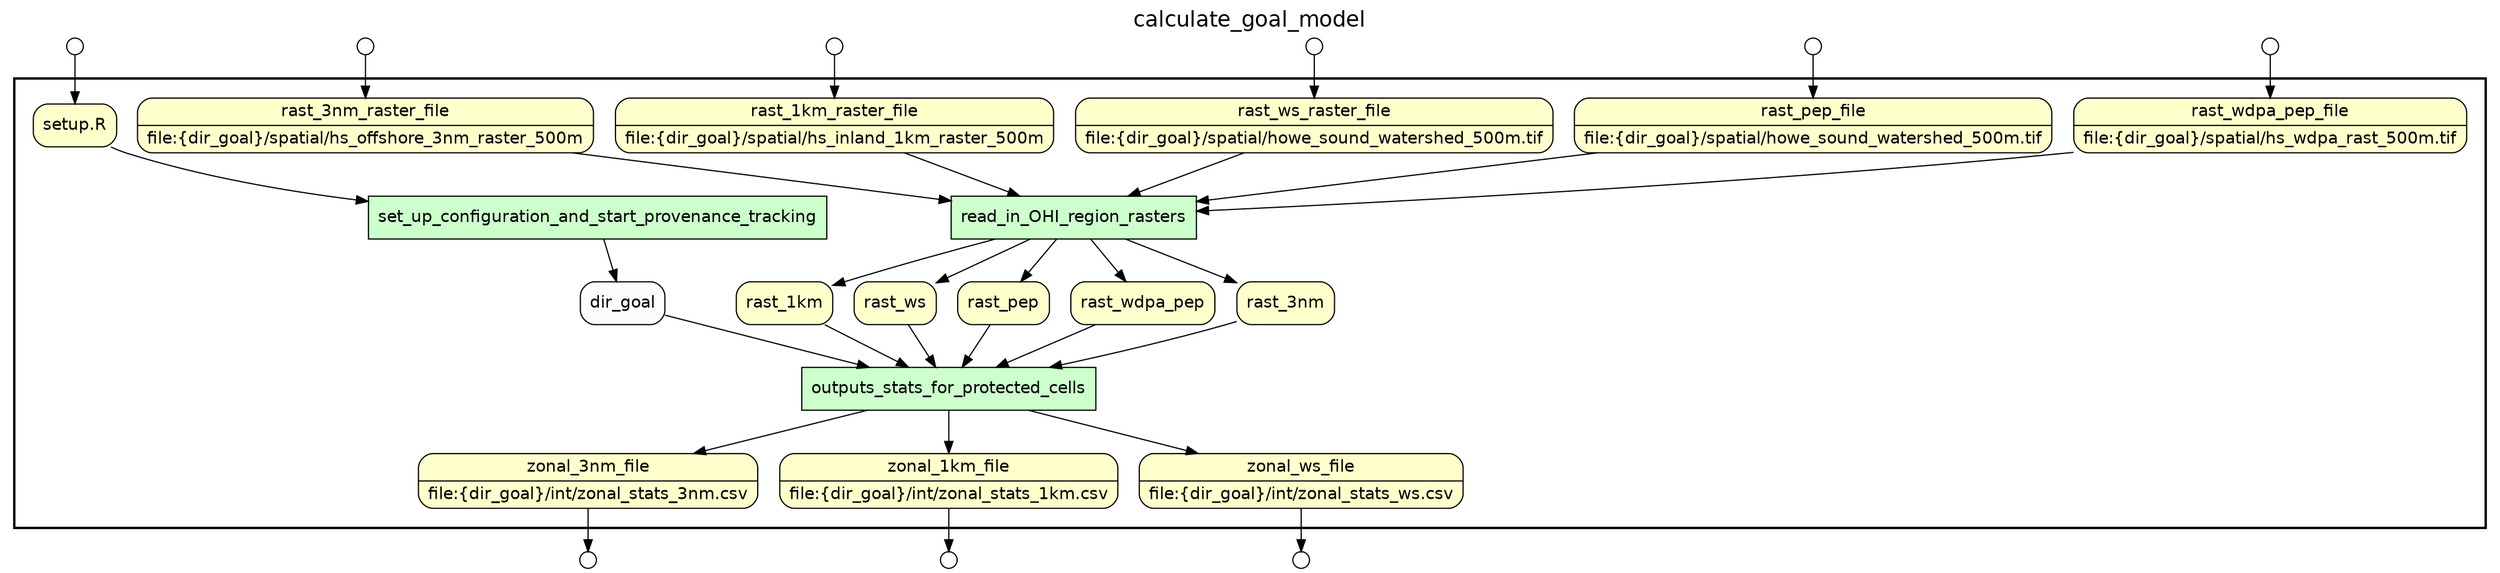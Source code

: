 
/* Start of top-level graph */
digraph Workflow {
rankdir=TB

/* Title for graph */
fontname=Helvetica; fontsize=18; labelloc=t
label=calculate_goal_model

/* Start of double cluster for drawing box around nodes in workflow */
subgraph cluster_workflow_box_outer { label=""; color=black; penwidth=2
subgraph cluster_workflow_box_inner { label=""; penwidth=0

/* Style for nodes representing atomic programs in workflow */
node[shape=box style=filled fillcolor="#CCFFCC" peripheries=1 fontname=Helvetica]

/* Nodes representing atomic programs in workflow */
set_up_configuration_and_start_provenance_tracking
read_in_OHI_region_rasters
outputs_stats_for_protected_cells

/* Style for nodes representing non-parameter data channels in workflow */
node[shape=box style="rounded,filled" fillcolor="#FFFFCC" peripheries=1 fontname=Helvetica]

/* Nodes for non-parameter data channels in workflow */
zonal_3nm_file [shape=record rankdir=LR label="{<f0> zonal_3nm_file |<f1> file\:\{dir_goal\}/int/zonal_stats_3nm.csv}"];
zonal_1km_file [shape=record rankdir=LR label="{<f0> zonal_1km_file |<f1> file\:\{dir_goal\}/int/zonal_stats_1km.csv}"];
zonal_ws_file [shape=record rankdir=LR label="{<f0> zonal_ws_file |<f1> file\:\{dir_goal\}/int/zonal_stats_ws.csv}"];
"setup.R"
rast_3nm_raster_file [shape=record rankdir=LR label="{<f0> rast_3nm_raster_file |<f1> file\:\{dir_goal\}/spatial/hs_offshore_3nm_raster_500m}"];
rast_1km_raster_file [shape=record rankdir=LR label="{<f0> rast_1km_raster_file |<f1> file\:\{dir_goal\}/spatial/hs_inland_1km_raster_500m}"];
rast_ws_raster_file [shape=record rankdir=LR label="{<f0> rast_ws_raster_file |<f1> file\:\{dir_goal\}/spatial/howe_sound_watershed_500m.tif}"];
rast_pep_file [shape=record rankdir=LR label="{<f0> rast_pep_file |<f1> file\:\{dir_goal\}/spatial/howe_sound_watershed_500m.tif}"];
rast_wdpa_pep_file [shape=record rankdir=LR label="{<f0> rast_wdpa_pep_file |<f1> file\:\{dir_goal\}/spatial/hs_wdpa_rast_500m.tif}"];
rast_3nm
rast_1km
rast_ws
rast_pep
rast_wdpa_pep

/* Style for nodes representing parameter channels in workflow */
node[shape=box style="rounded,filled" fillcolor="#FCFCFC" peripheries=1 fontname=Helvetica]

/* Nodes representing parameter channels in workflow */
dir_goal

/* Edges representing connections between programs and channels */
set_up_configuration_and_start_provenance_tracking -> dir_goal
"setup.R" -> set_up_configuration_and_start_provenance_tracking
read_in_OHI_region_rasters -> rast_3nm
read_in_OHI_region_rasters -> rast_1km
read_in_OHI_region_rasters -> rast_ws
read_in_OHI_region_rasters -> rast_pep
read_in_OHI_region_rasters -> rast_wdpa_pep
rast_3nm_raster_file -> read_in_OHI_region_rasters
rast_1km_raster_file -> read_in_OHI_region_rasters
rast_ws_raster_file -> read_in_OHI_region_rasters
rast_pep_file -> read_in_OHI_region_rasters
rast_wdpa_pep_file -> read_in_OHI_region_rasters
outputs_stats_for_protected_cells -> zonal_3nm_file
outputs_stats_for_protected_cells -> zonal_1km_file
outputs_stats_for_protected_cells -> zonal_ws_file
dir_goal -> outputs_stats_for_protected_cells
rast_3nm -> outputs_stats_for_protected_cells
rast_1km -> outputs_stats_for_protected_cells
rast_ws -> outputs_stats_for_protected_cells
rast_pep -> outputs_stats_for_protected_cells
rast_wdpa_pep -> outputs_stats_for_protected_cells

/* End of double cluster for drawing box around nodes in workflow */
}}

/* Style for nodes representing workflow input ports */
node[shape=circle style="rounded,filled" fillcolor="#FFFFFF" peripheries=1 fontname=Helvetica width=0.2]

/* Nodes representing workflow input ports */
"setup.R_input_port" [label=""]
rast_3nm_raster_file_input_port [label=""]
rast_1km_raster_file_input_port [label=""]
rast_ws_raster_file_input_port [label=""]
rast_pep_file_input_port [label=""]
rast_wdpa_pep_file_input_port [label=""]

/* Style for nodes representing workflow output ports */
node[shape=circle style="rounded,filled" fillcolor="#FFFFFF" peripheries=1 fontname=Helvetica width=0.2]

/* Nodes representing workflow output ports */
zonal_3nm_file_output_port [label=""]
zonal_1km_file_output_port [label=""]
zonal_ws_file_output_port [label=""]

/* Edges from input ports to channels */
"setup.R_input_port" -> "setup.R"
rast_3nm_raster_file_input_port -> rast_3nm_raster_file
rast_1km_raster_file_input_port -> rast_1km_raster_file
rast_ws_raster_file_input_port -> rast_ws_raster_file
rast_pep_file_input_port -> rast_pep_file
rast_wdpa_pep_file_input_port -> rast_wdpa_pep_file

/* Edges from channels to output ports */
zonal_3nm_file -> zonal_3nm_file_output_port
zonal_1km_file -> zonal_1km_file_output_port
zonal_ws_file -> zonal_ws_file_output_port

/* End of top-level graph */
}